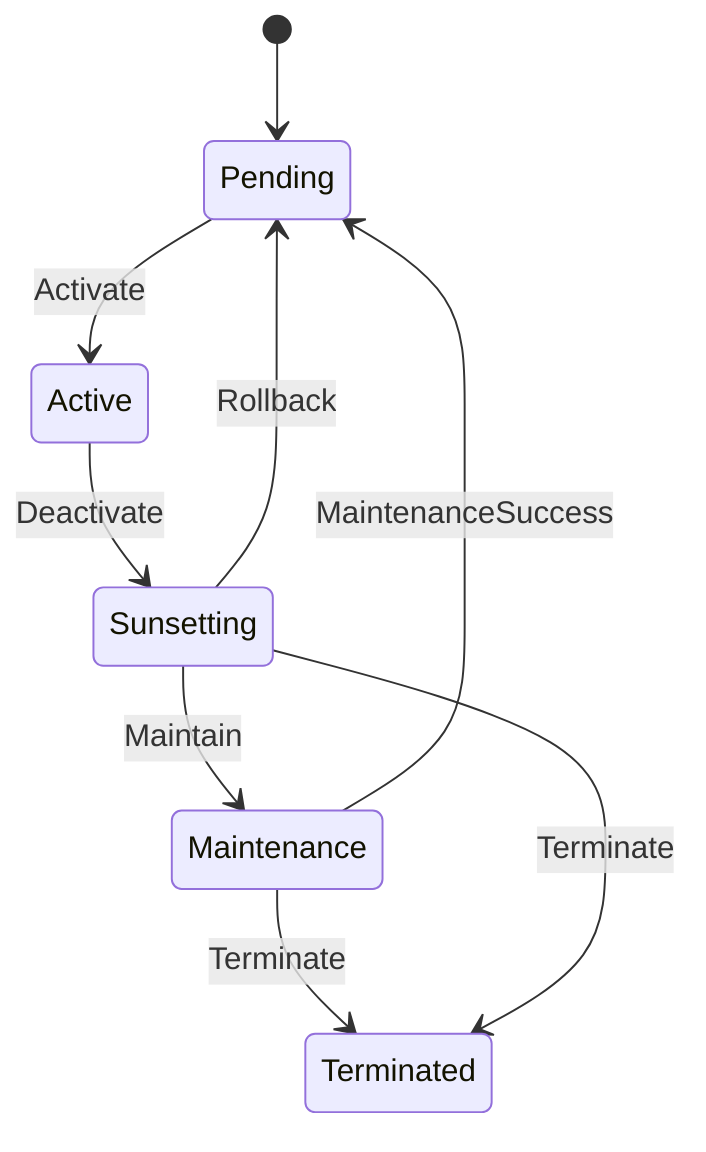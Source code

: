 stateDiagram-v2
    [*] --> Pending
    Maintenance --> Terminated : Terminate
    Active --> Sunsetting : Deactivate
    Maintenance --> Pending : MaintenanceSuccess
    Sunsetting --> Maintenance : Maintain
    Sunsetting --> Terminated : Terminate
    Pending --> Active : Activate
    Sunsetting --> Pending : Rollback